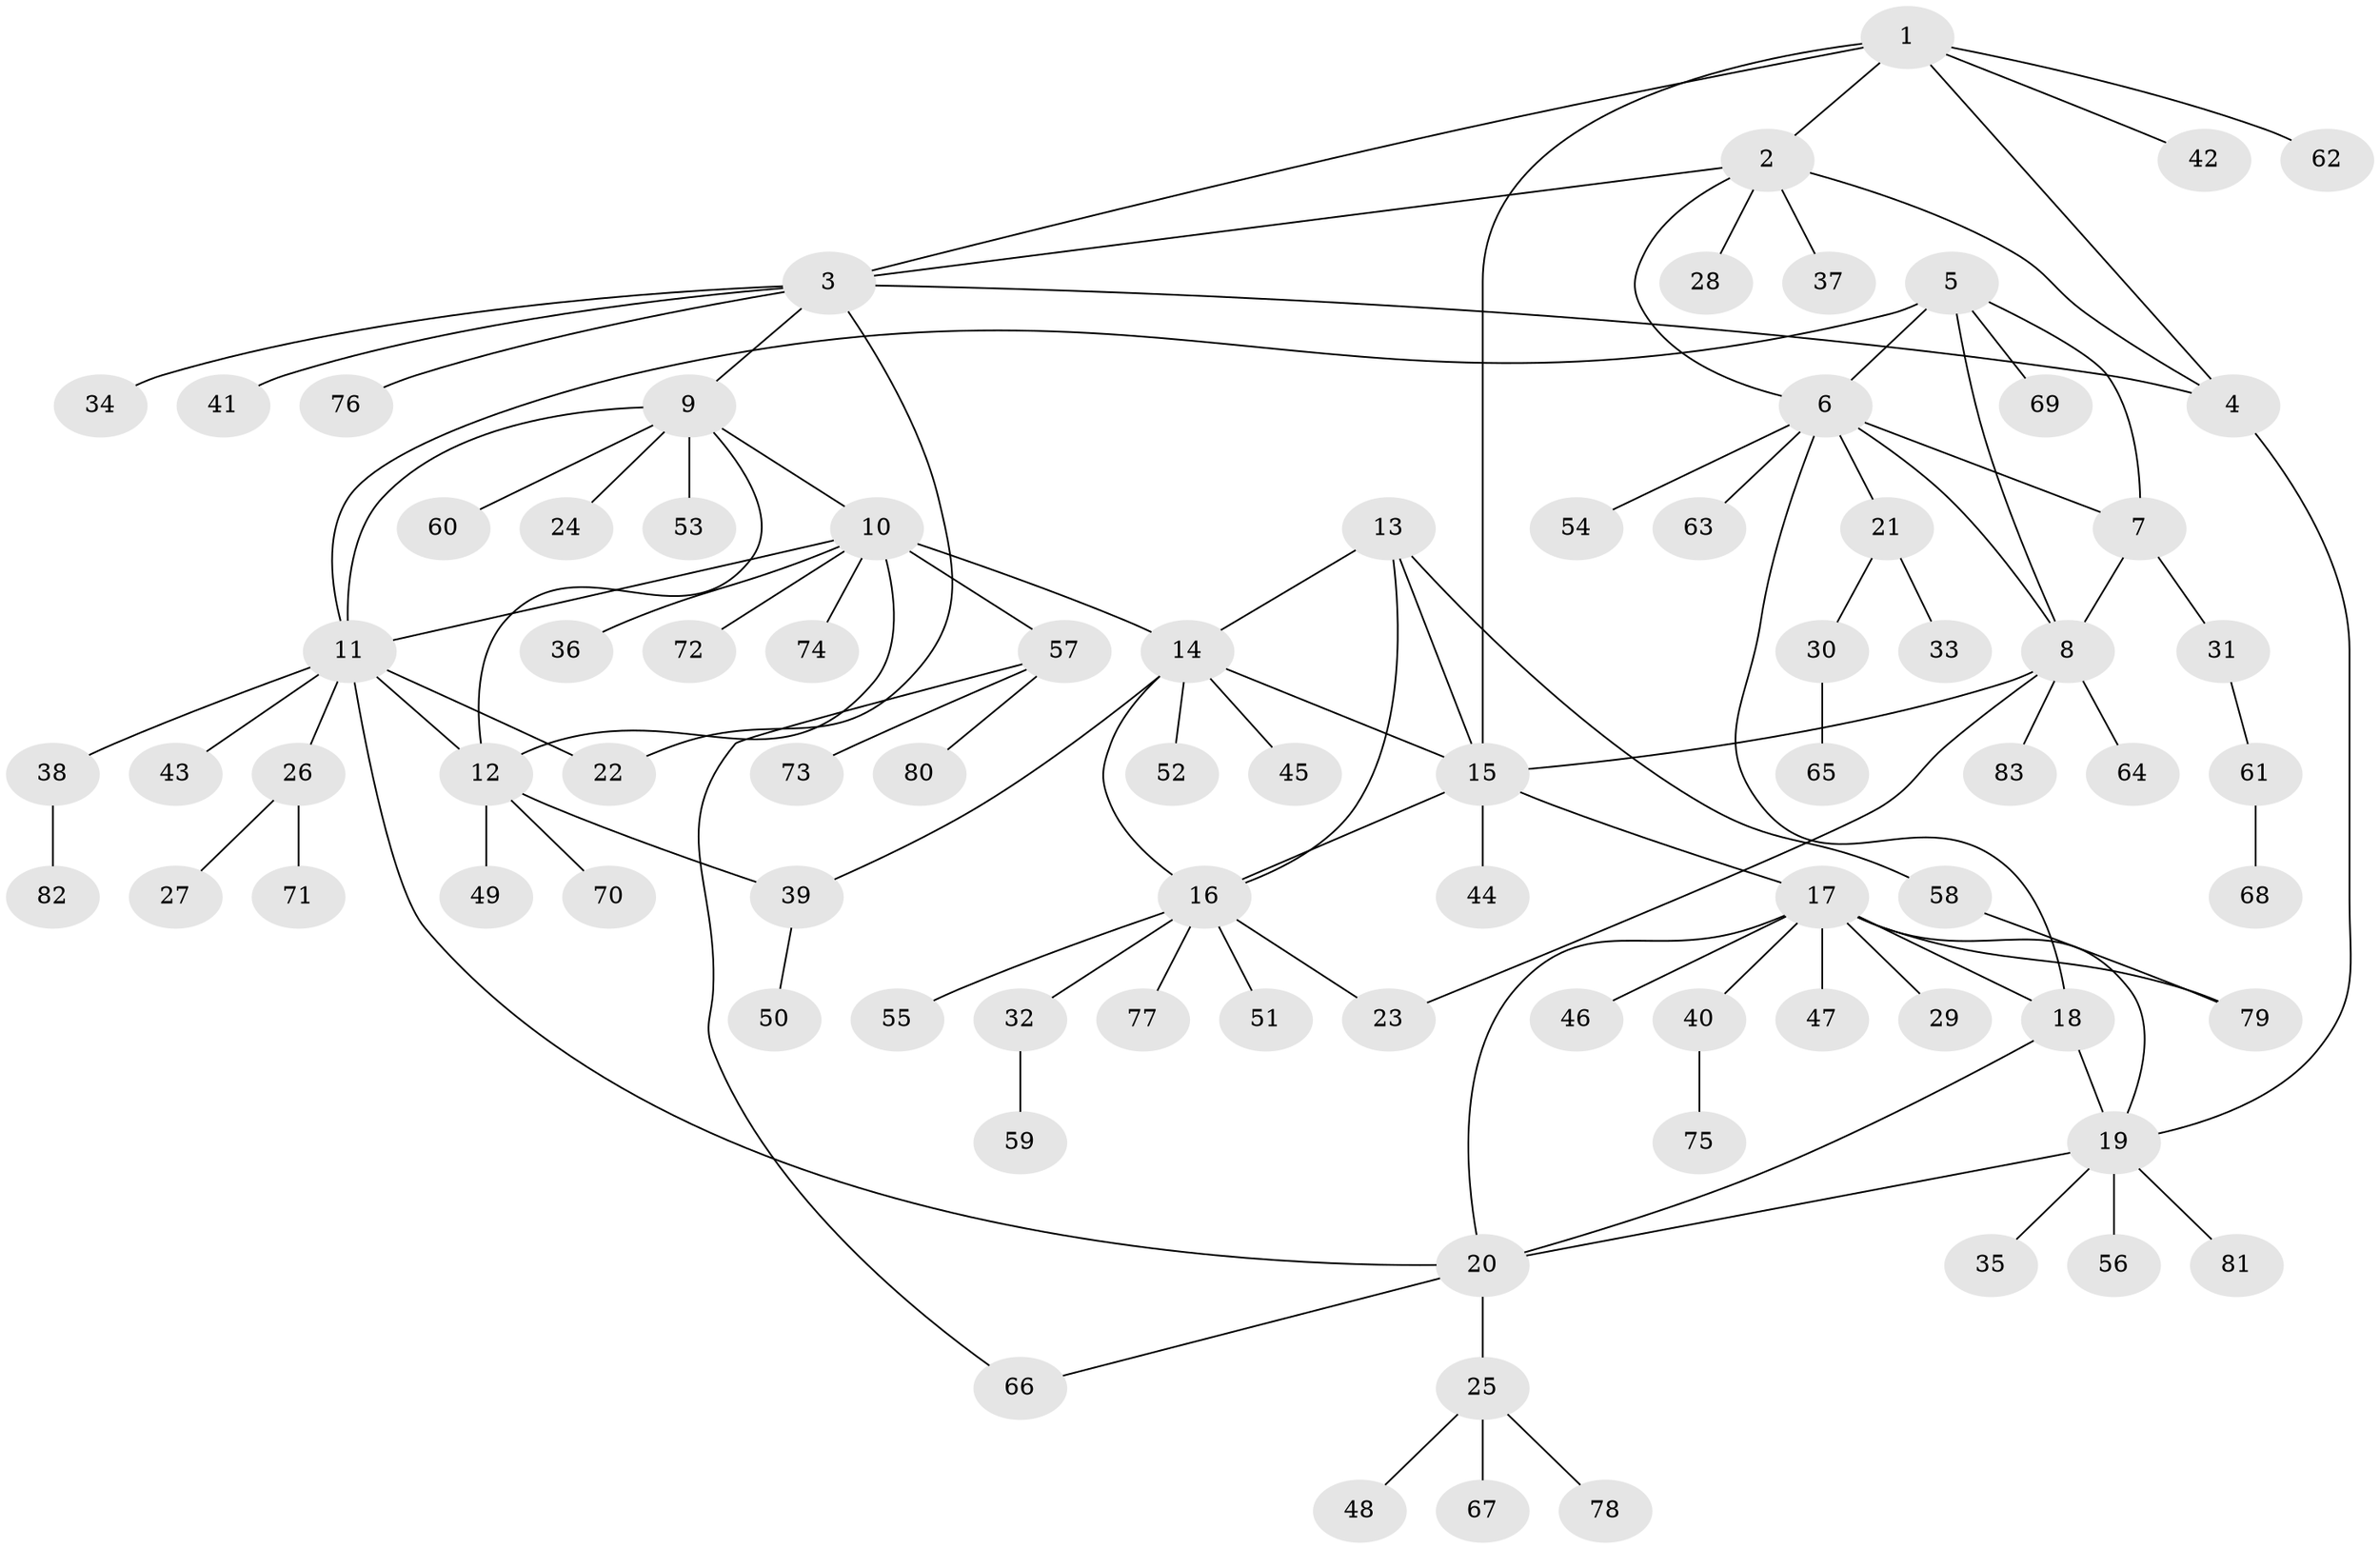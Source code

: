 // Generated by graph-tools (version 1.1) at 2025/50/03/09/25 03:50:29]
// undirected, 83 vertices, 108 edges
graph export_dot {
graph [start="1"]
  node [color=gray90,style=filled];
  1;
  2;
  3;
  4;
  5;
  6;
  7;
  8;
  9;
  10;
  11;
  12;
  13;
  14;
  15;
  16;
  17;
  18;
  19;
  20;
  21;
  22;
  23;
  24;
  25;
  26;
  27;
  28;
  29;
  30;
  31;
  32;
  33;
  34;
  35;
  36;
  37;
  38;
  39;
  40;
  41;
  42;
  43;
  44;
  45;
  46;
  47;
  48;
  49;
  50;
  51;
  52;
  53;
  54;
  55;
  56;
  57;
  58;
  59;
  60;
  61;
  62;
  63;
  64;
  65;
  66;
  67;
  68;
  69;
  70;
  71;
  72;
  73;
  74;
  75;
  76;
  77;
  78;
  79;
  80;
  81;
  82;
  83;
  1 -- 2;
  1 -- 3;
  1 -- 4;
  1 -- 15;
  1 -- 42;
  1 -- 62;
  2 -- 3;
  2 -- 4;
  2 -- 6;
  2 -- 28;
  2 -- 37;
  3 -- 4;
  3 -- 9;
  3 -- 22;
  3 -- 34;
  3 -- 41;
  3 -- 76;
  4 -- 19;
  5 -- 6;
  5 -- 7;
  5 -- 8;
  5 -- 11;
  5 -- 69;
  6 -- 7;
  6 -- 8;
  6 -- 18;
  6 -- 21;
  6 -- 54;
  6 -- 63;
  7 -- 8;
  7 -- 31;
  8 -- 15;
  8 -- 23;
  8 -- 64;
  8 -- 83;
  9 -- 10;
  9 -- 11;
  9 -- 12;
  9 -- 24;
  9 -- 53;
  9 -- 60;
  10 -- 11;
  10 -- 12;
  10 -- 14;
  10 -- 36;
  10 -- 57;
  10 -- 72;
  10 -- 74;
  11 -- 12;
  11 -- 20;
  11 -- 22;
  11 -- 26;
  11 -- 38;
  11 -- 43;
  12 -- 39;
  12 -- 49;
  12 -- 70;
  13 -- 14;
  13 -- 15;
  13 -- 16;
  13 -- 58;
  14 -- 15;
  14 -- 16;
  14 -- 39;
  14 -- 45;
  14 -- 52;
  15 -- 16;
  15 -- 17;
  15 -- 44;
  16 -- 23;
  16 -- 32;
  16 -- 51;
  16 -- 55;
  16 -- 77;
  17 -- 18;
  17 -- 19;
  17 -- 20;
  17 -- 29;
  17 -- 40;
  17 -- 46;
  17 -- 47;
  17 -- 79;
  18 -- 19;
  18 -- 20;
  19 -- 20;
  19 -- 35;
  19 -- 56;
  19 -- 81;
  20 -- 25;
  20 -- 66;
  21 -- 30;
  21 -- 33;
  25 -- 48;
  25 -- 67;
  25 -- 78;
  26 -- 27;
  26 -- 71;
  30 -- 65;
  31 -- 61;
  32 -- 59;
  38 -- 82;
  39 -- 50;
  40 -- 75;
  57 -- 66;
  57 -- 73;
  57 -- 80;
  58 -- 79;
  61 -- 68;
}
